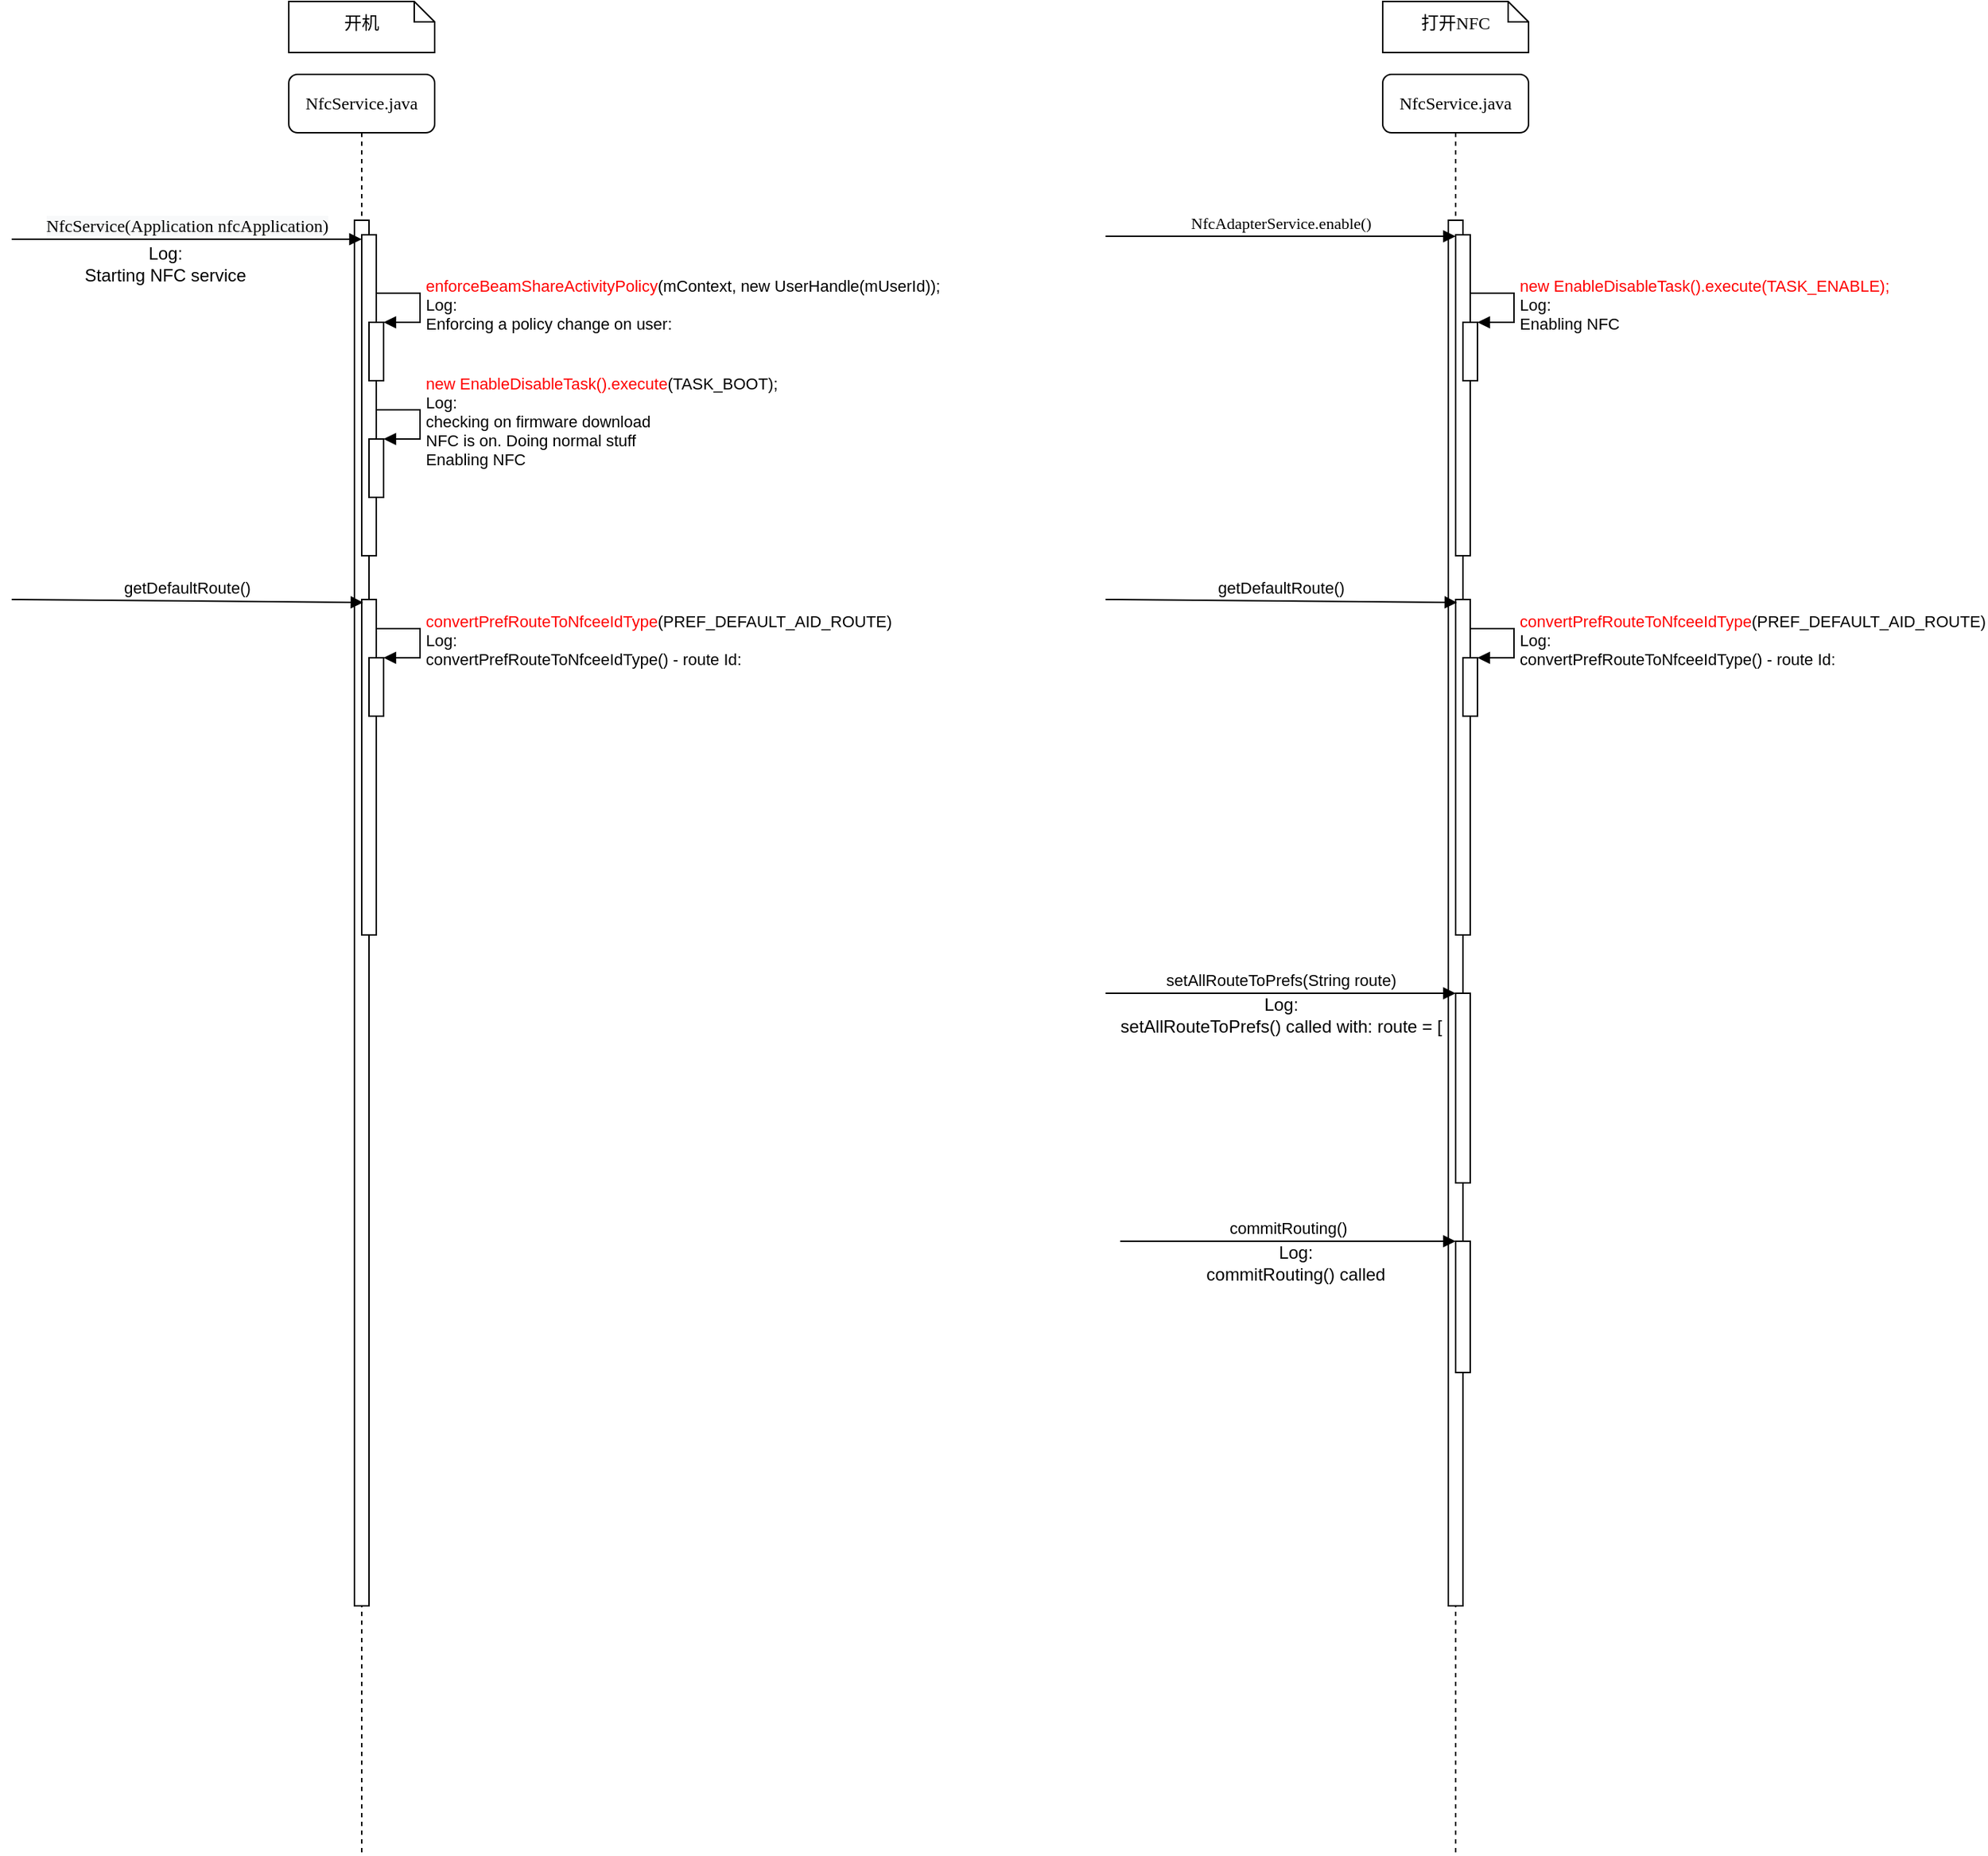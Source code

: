 <mxfile version="20.0.1" type="github">
  <diagram name="Page-1" id="13e1069c-82ec-6db2-03f1-153e76fe0fe0">
    <mxGraphModel dx="2522" dy="769" grid="1" gridSize="10" guides="1" tooltips="1" connect="1" arrows="1" fold="1" page="1" pageScale="1" pageWidth="1100" pageHeight="850" background="none" math="0" shadow="0">
      <root>
        <mxCell id="0" />
        <mxCell id="1" parent="0" />
        <mxCell id="9VZuEroF-M2RnntoSqyA-1" value="NfcService.java" style="shape=umlLifeline;perimeter=lifelinePerimeter;whiteSpace=wrap;html=1;container=1;collapsible=0;recursiveResize=0;outlineConnect=0;rounded=1;shadow=0;comic=0;labelBackgroundColor=none;strokeWidth=1;fontFamily=Verdana;fontSize=12;align=center;" parent="1" vertex="1">
          <mxGeometry x="-110" y="70" width="100" height="1220" as="geometry" />
        </mxCell>
        <mxCell id="9VZuEroF-M2RnntoSqyA-2" value="" style="html=1;points=[];perimeter=orthogonalPerimeter;rounded=0;shadow=0;comic=0;labelBackgroundColor=none;strokeWidth=1;fontFamily=Verdana;fontSize=12;align=center;" parent="9VZuEroF-M2RnntoSqyA-1" vertex="1">
          <mxGeometry x="45" y="100" width="10" height="950" as="geometry" />
        </mxCell>
        <mxCell id="9VZuEroF-M2RnntoSqyA-5" value="" style="html=1;points=[];perimeter=orthogonalPerimeter;" parent="9VZuEroF-M2RnntoSqyA-1" vertex="1">
          <mxGeometry x="50" y="110" width="10" height="220" as="geometry" />
        </mxCell>
        <mxCell id="9VZuEroF-M2RnntoSqyA-7" value="" style="html=1;points=[];perimeter=orthogonalPerimeter;" parent="9VZuEroF-M2RnntoSqyA-1" vertex="1">
          <mxGeometry x="50" y="360" width="10" height="230" as="geometry" />
        </mxCell>
        <mxCell id="9VZuEroF-M2RnntoSqyA-8" value="" style="html=1;points=[];perimeter=orthogonalPerimeter;" parent="9VZuEroF-M2RnntoSqyA-1" vertex="1">
          <mxGeometry x="55" y="400" width="10" height="40" as="geometry" />
        </mxCell>
        <mxCell id="9VZuEroF-M2RnntoSqyA-9" value="&lt;font color=&quot;#ff0000&quot;&gt;convertPrefRouteToNfceeIdType&lt;/font&gt;(PREF_DEFAULT_AID_ROUTE)&lt;br&gt;Log:&lt;br&gt;&lt;span style=&quot;font-size: 11px;&quot;&gt;convertPrefRouteToNfceeIdType() - route Id:&amp;nbsp;&lt;/span&gt;" style="edgeStyle=orthogonalEdgeStyle;html=1;align=left;spacingLeft=2;endArrow=block;rounded=0;entryX=1;entryY=0;" parent="9VZuEroF-M2RnntoSqyA-1" target="9VZuEroF-M2RnntoSqyA-8" edge="1">
          <mxGeometry relative="1" as="geometry">
            <mxPoint x="60" y="380" as="sourcePoint" />
            <Array as="points">
              <mxPoint x="90" y="380" />
            </Array>
          </mxGeometry>
        </mxCell>
        <mxCell id="9VZuEroF-M2RnntoSqyA-13" value="" style="html=1;points=[];perimeter=orthogonalPerimeter;" parent="9VZuEroF-M2RnntoSqyA-1" vertex="1">
          <mxGeometry x="55" y="170" width="10" height="40" as="geometry" />
        </mxCell>
        <mxCell id="9VZuEroF-M2RnntoSqyA-14" value="&lt;span style=&quot;color: rgb(255, 0, 0); font-size: 11px;&quot;&gt;new EnableDisableTask().execute(TASK_ENABLE);&lt;/span&gt;&lt;br&gt;&lt;span style=&quot;font-size: 11px;&quot;&gt;Log:&lt;/span&gt;&lt;br&gt;&lt;span style=&quot;font-size: 11px;&quot;&gt;Enabling NFC&lt;/span&gt;" style="edgeStyle=orthogonalEdgeStyle;html=1;align=left;spacingLeft=2;endArrow=block;rounded=0;entryX=1;entryY=0;" parent="9VZuEroF-M2RnntoSqyA-1" target="9VZuEroF-M2RnntoSqyA-13" edge="1">
          <mxGeometry relative="1" as="geometry">
            <mxPoint x="60" y="150" as="sourcePoint" />
            <Array as="points">
              <mxPoint x="90" y="150" />
            </Array>
          </mxGeometry>
        </mxCell>
        <mxCell id="9VZuEroF-M2RnntoSqyA-32" value="" style="html=1;points=[];perimeter=orthogonalPerimeter;fontColor=#000000;" parent="9VZuEroF-M2RnntoSqyA-1" vertex="1">
          <mxGeometry x="50" y="630" width="10" height="130" as="geometry" />
        </mxCell>
        <mxCell id="9VZuEroF-M2RnntoSqyA-35" value="" style="html=1;points=[];perimeter=orthogonalPerimeter;fontColor=#000000;" parent="9VZuEroF-M2RnntoSqyA-1" vertex="1">
          <mxGeometry x="50" y="800" width="10" height="90" as="geometry" />
        </mxCell>
        <mxCell id="9VZuEroF-M2RnntoSqyA-10" value="打开NFC" style="shape=note;whiteSpace=wrap;html=1;size=14;verticalAlign=middle;align=center;spacingTop=-6;rounded=0;shadow=0;comic=0;labelBackgroundColor=none;strokeWidth=1;fontFamily=Verdana;fontSize=12;labelPosition=center;verticalLabelPosition=middle;" parent="1" vertex="1">
          <mxGeometry x="-110" y="20" width="100" height="35" as="geometry" />
        </mxCell>
        <mxCell id="9VZuEroF-M2RnntoSqyA-11" value="&lt;font face=&quot;Verdana&quot;&gt;NfcAdapterService.enable()&lt;/font&gt;" style="html=1;verticalAlign=bottom;endArrow=block;rounded=0;" parent="1" edge="1">
          <mxGeometry width="80" relative="1" as="geometry">
            <mxPoint x="-300" y="181" as="sourcePoint" />
            <mxPoint x="-60" y="181.0" as="targetPoint" />
          </mxGeometry>
        </mxCell>
        <mxCell id="9VZuEroF-M2RnntoSqyA-12" value="getDefaultRoute()" style="html=1;verticalAlign=bottom;endArrow=block;rounded=0;entryX=0.1;entryY=0.009;entryDx=0;entryDy=0;entryPerimeter=0;" parent="1" target="9VZuEroF-M2RnntoSqyA-7" edge="1">
          <mxGeometry width="80" relative="1" as="geometry">
            <mxPoint x="-300" y="430" as="sourcePoint" />
            <mxPoint x="-110" y="400" as="targetPoint" />
          </mxGeometry>
        </mxCell>
        <mxCell id="9VZuEroF-M2RnntoSqyA-15" value="NfcService.java" style="shape=umlLifeline;perimeter=lifelinePerimeter;whiteSpace=wrap;html=1;container=1;collapsible=0;recursiveResize=0;outlineConnect=0;rounded=1;shadow=0;comic=0;labelBackgroundColor=none;strokeWidth=1;fontFamily=Verdana;fontSize=12;align=center;" parent="1" vertex="1">
          <mxGeometry x="-860" y="70" width="100" height="1220" as="geometry" />
        </mxCell>
        <mxCell id="9VZuEroF-M2RnntoSqyA-16" value="" style="html=1;points=[];perimeter=orthogonalPerimeter;rounded=0;shadow=0;comic=0;labelBackgroundColor=none;strokeWidth=1;fontFamily=Verdana;fontSize=12;align=center;" parent="9VZuEroF-M2RnntoSqyA-15" vertex="1">
          <mxGeometry x="45" y="100" width="10" height="950" as="geometry" />
        </mxCell>
        <mxCell id="9VZuEroF-M2RnntoSqyA-17" value="" style="html=1;points=[];perimeter=orthogonalPerimeter;" parent="9VZuEroF-M2RnntoSqyA-15" vertex="1">
          <mxGeometry x="50" y="110" width="10" height="220" as="geometry" />
        </mxCell>
        <mxCell id="9VZuEroF-M2RnntoSqyA-18" value="" style="html=1;points=[];perimeter=orthogonalPerimeter;" parent="9VZuEroF-M2RnntoSqyA-15" vertex="1">
          <mxGeometry x="50" y="360" width="10" height="230" as="geometry" />
        </mxCell>
        <mxCell id="9VZuEroF-M2RnntoSqyA-19" value="" style="html=1;points=[];perimeter=orthogonalPerimeter;" parent="9VZuEroF-M2RnntoSqyA-15" vertex="1">
          <mxGeometry x="55" y="400" width="10" height="40" as="geometry" />
        </mxCell>
        <mxCell id="9VZuEroF-M2RnntoSqyA-20" value="&lt;font color=&quot;#ff0000&quot;&gt;convertPrefRouteToNfceeIdType&lt;/font&gt;(PREF_DEFAULT_AID_ROUTE)&lt;br&gt;Log:&lt;br&gt;&lt;span style=&quot;font-size: 11px;&quot;&gt;convertPrefRouteToNfceeIdType() - route Id:&amp;nbsp;&lt;/span&gt;" style="edgeStyle=orthogonalEdgeStyle;html=1;align=left;spacingLeft=2;endArrow=block;rounded=0;entryX=1;entryY=0;" parent="9VZuEroF-M2RnntoSqyA-15" target="9VZuEroF-M2RnntoSqyA-19" edge="1">
          <mxGeometry relative="1" as="geometry">
            <mxPoint x="60" y="380" as="sourcePoint" />
            <Array as="points">
              <mxPoint x="90" y="380" />
            </Array>
          </mxGeometry>
        </mxCell>
        <mxCell id="9VZuEroF-M2RnntoSqyA-21" value="" style="html=1;points=[];perimeter=orthogonalPerimeter;" parent="9VZuEroF-M2RnntoSqyA-15" vertex="1">
          <mxGeometry x="55" y="170" width="10" height="40" as="geometry" />
        </mxCell>
        <mxCell id="9VZuEroF-M2RnntoSqyA-22" value="&lt;font color=&quot;#ff0000&quot;&gt;enforceBeamShareActivityPolicy&lt;/font&gt;(mContext, new UserHandle(mUserId));&lt;br&gt;Log:&lt;br&gt;Enforcing a policy change on user:" style="edgeStyle=orthogonalEdgeStyle;html=1;align=left;spacingLeft=2;endArrow=block;rounded=0;entryX=1;entryY=0;" parent="9VZuEroF-M2RnntoSqyA-15" target="9VZuEroF-M2RnntoSqyA-21" edge="1">
          <mxGeometry relative="1" as="geometry">
            <mxPoint x="60" y="150" as="sourcePoint" />
            <Array as="points">
              <mxPoint x="90" y="150" />
            </Array>
          </mxGeometry>
        </mxCell>
        <mxCell id="9VZuEroF-M2RnntoSqyA-23" value="" style="html=1;points=[];perimeter=orthogonalPerimeter;" parent="9VZuEroF-M2RnntoSqyA-15" vertex="1">
          <mxGeometry x="55" y="250" width="10" height="40" as="geometry" />
        </mxCell>
        <mxCell id="9VZuEroF-M2RnntoSqyA-24" value="&lt;font color=&quot;#ff0000&quot;&gt;new EnableDisableTask().execute&lt;/font&gt;(TASK_BOOT);&lt;br&gt;&lt;span style=&quot;font-size: 11px;&quot;&gt;Log:&lt;/span&gt;&lt;br&gt;&lt;span style=&quot;font-size: 11px;&quot;&gt;checking on firmware download&lt;/span&gt;&lt;br&gt;&lt;span style=&quot;font-size: 11px;&quot;&gt;NFC is on. Doing normal stuff&lt;/span&gt;&lt;br&gt;&lt;span style=&quot;font-size: 11px;&quot;&gt;Enabling NFC&lt;/span&gt;" style="edgeStyle=orthogonalEdgeStyle;html=1;align=left;spacingLeft=2;endArrow=block;rounded=0;entryX=1;entryY=0;" parent="9VZuEroF-M2RnntoSqyA-15" target="9VZuEroF-M2RnntoSqyA-23" edge="1">
          <mxGeometry relative="1" as="geometry">
            <mxPoint x="60" y="230" as="sourcePoint" />
            <Array as="points">
              <mxPoint x="90" y="230" />
            </Array>
          </mxGeometry>
        </mxCell>
        <mxCell id="9VZuEroF-M2RnntoSqyA-25" value="开机" style="shape=note;whiteSpace=wrap;html=1;size=14;verticalAlign=middle;align=center;spacingTop=-6;rounded=0;shadow=0;comic=0;labelBackgroundColor=none;strokeWidth=1;fontFamily=Verdana;fontSize=12;labelPosition=center;verticalLabelPosition=middle;" parent="1" vertex="1">
          <mxGeometry x="-860" y="20" width="100" height="35" as="geometry" />
        </mxCell>
        <mxCell id="9VZuEroF-M2RnntoSqyA-26" value="&lt;span style=&quot;font-family: Verdana; font-size: 12px; background-color: rgb(248, 249, 250);&quot;&gt;NfcService(Application nfcApplication)&lt;br&gt;&lt;/span&gt;" style="html=1;verticalAlign=bottom;endArrow=block;rounded=0;" parent="1" edge="1">
          <mxGeometry width="80" relative="1" as="geometry">
            <mxPoint x="-1050" y="183.0" as="sourcePoint" />
            <mxPoint x="-810" y="183.0" as="targetPoint" />
          </mxGeometry>
        </mxCell>
        <mxCell id="9VZuEroF-M2RnntoSqyA-27" value="getDefaultRoute()" style="html=1;verticalAlign=bottom;endArrow=block;rounded=0;entryX=0.1;entryY=0.009;entryDx=0;entryDy=0;entryPerimeter=0;" parent="1" target="9VZuEroF-M2RnntoSqyA-18" edge="1">
          <mxGeometry width="80" relative="1" as="geometry">
            <mxPoint x="-1050" y="430" as="sourcePoint" />
            <mxPoint x="-860" y="400" as="targetPoint" />
          </mxGeometry>
        </mxCell>
        <mxCell id="9VZuEroF-M2RnntoSqyA-29" value="&lt;font color=&quot;#000000&quot;&gt;Log:&lt;br&gt;Starting NFC service&lt;br&gt;&lt;/font&gt;" style="text;html=1;resizable=0;autosize=1;align=center;verticalAlign=middle;points=[];fillColor=none;strokeColor=none;rounded=0;fontColor=#FF0000;" parent="1" vertex="1">
          <mxGeometry x="-1010" y="185" width="130" height="30" as="geometry" />
        </mxCell>
        <mxCell id="9VZuEroF-M2RnntoSqyA-33" value="setAllRouteToPrefs(String route)" style="html=1;verticalAlign=bottom;endArrow=block;rounded=0;" parent="1" target="9VZuEroF-M2RnntoSqyA-32" edge="1">
          <mxGeometry width="80" relative="1" as="geometry">
            <mxPoint x="-300" y="700" as="sourcePoint" />
            <mxPoint x="-59" y="702.07" as="targetPoint" />
          </mxGeometry>
        </mxCell>
        <mxCell id="9VZuEroF-M2RnntoSqyA-34" value="Log:&lt;br&gt;setAllRouteToPrefs() called with: route = [" style="text;html=1;resizable=0;autosize=1;align=center;verticalAlign=middle;points=[];fillColor=none;strokeColor=none;rounded=0;fontColor=#000000;" parent="1" vertex="1">
          <mxGeometry x="-300" y="700" width="240" height="30" as="geometry" />
        </mxCell>
        <mxCell id="9VZuEroF-M2RnntoSqyA-36" value="commitRouting()" style="html=1;verticalAlign=bottom;endArrow=block;rounded=0;" parent="1" target="9VZuEroF-M2RnntoSqyA-35" edge="1">
          <mxGeometry width="80" relative="1" as="geometry">
            <mxPoint x="-290" y="870" as="sourcePoint" />
            <mxPoint x="-50" y="870" as="targetPoint" />
          </mxGeometry>
        </mxCell>
        <mxCell id="9VZuEroF-M2RnntoSqyA-37" value="Log:&lt;br&gt;commitRouting() called" style="text;html=1;resizable=0;autosize=1;align=center;verticalAlign=middle;points=[];fillColor=none;strokeColor=none;rounded=0;fontColor=#000000;" parent="1" vertex="1">
          <mxGeometry x="-240" y="870" width="140" height="30" as="geometry" />
        </mxCell>
      </root>
    </mxGraphModel>
  </diagram>
</mxfile>

